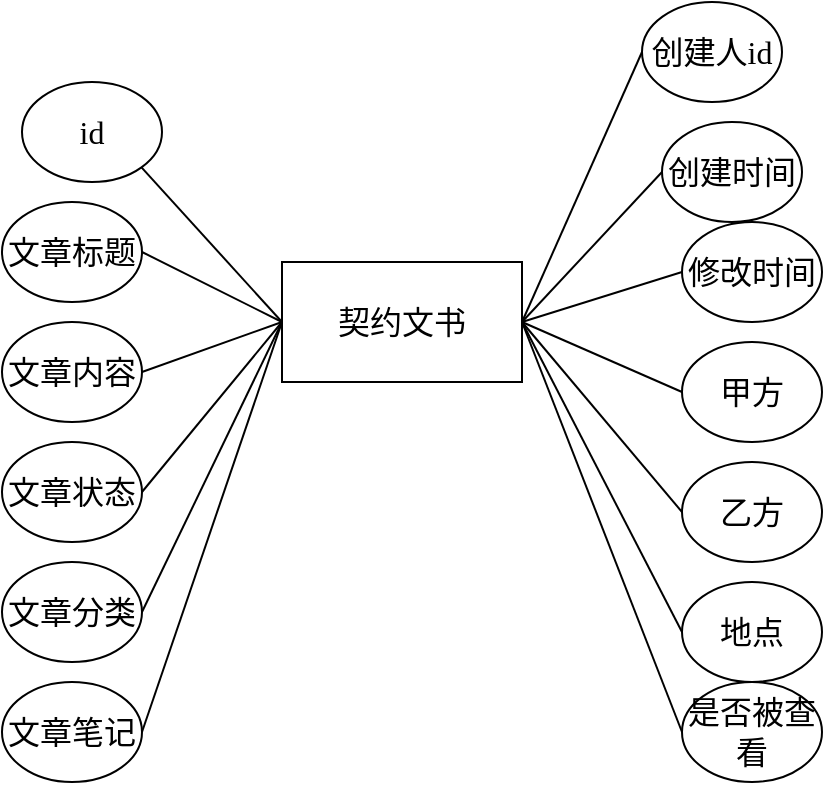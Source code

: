 <mxfile version="20.3.0" type="device"><diagram id="ANEDhfx6vUv0RvrjpfIy" name="第 1 页"><mxGraphModel dx="1038" dy="641" grid="1" gridSize="10" guides="1" tooltips="1" connect="1" arrows="1" fold="1" page="1" pageScale="1" pageWidth="827" pageHeight="1169" math="0" shadow="0"><root><mxCell id="0"/><mxCell id="1" parent="0"/><mxCell id="DxpBSBa2PeG1N0RkKX5l-1" value="契约文书" style="rounded=0;whiteSpace=wrap;html=1;fontFamily=Times New Roman;fontSize=16;" parent="1" vertex="1"><mxGeometry x="360" y="270" width="120" height="60" as="geometry"/></mxCell><mxCell id="DxpBSBa2PeG1N0RkKX5l-2" value="id" style="ellipse;whiteSpace=wrap;html=1;fontFamily=Times New Roman;fontSize=16;" parent="1" vertex="1"><mxGeometry x="230" y="180" width="70" height="50" as="geometry"/></mxCell><mxCell id="DxpBSBa2PeG1N0RkKX5l-3" value="文章标题" style="ellipse;whiteSpace=wrap;html=1;fontFamily=Times New Roman;fontSize=16;" parent="1" vertex="1"><mxGeometry x="220" y="240" width="70" height="50" as="geometry"/></mxCell><mxCell id="DxpBSBa2PeG1N0RkKX5l-4" value="文章内容" style="ellipse;whiteSpace=wrap;html=1;fontFamily=Times New Roman;fontSize=16;" parent="1" vertex="1"><mxGeometry x="220" y="300" width="70" height="50" as="geometry"/></mxCell><mxCell id="DxpBSBa2PeG1N0RkKX5l-5" value="修改时间" style="ellipse;whiteSpace=wrap;html=1;fontFamily=Times New Roman;fontSize=16;" parent="1" vertex="1"><mxGeometry x="560" y="250" width="70" height="50" as="geometry"/></mxCell><mxCell id="DxpBSBa2PeG1N0RkKX5l-6" value="创建时间" style="ellipse;whiteSpace=wrap;html=1;fontFamily=Times New Roman;fontSize=16;" parent="1" vertex="1"><mxGeometry x="550" y="200" width="70" height="50" as="geometry"/></mxCell><mxCell id="DxpBSBa2PeG1N0RkKX5l-7" value="创建人id" style="ellipse;whiteSpace=wrap;html=1;fontFamily=Times New Roman;fontSize=16;" parent="1" vertex="1"><mxGeometry x="540" y="140" width="70" height="50" as="geometry"/></mxCell><mxCell id="DxpBSBa2PeG1N0RkKX5l-8" value="" style="endArrow=none;html=1;rounded=0;exitX=0;exitY=0.5;exitDx=0;exitDy=0;entryX=1;entryY=0.5;entryDx=0;entryDy=0;fontFamily=Times New Roman;fontSize=16;" parent="1" source="DxpBSBa2PeG1N0RkKX5l-5" target="DxpBSBa2PeG1N0RkKX5l-1" edge="1"><mxGeometry width="50" height="50" relative="1" as="geometry"><mxPoint x="400" y="360" as="sourcePoint"/><mxPoint x="470" y="330" as="targetPoint"/></mxGeometry></mxCell><mxCell id="DxpBSBa2PeG1N0RkKX5l-9" value="" style="endArrow=none;html=1;rounded=0;exitX=0;exitY=0.5;exitDx=0;exitDy=0;entryX=1;entryY=0.5;entryDx=0;entryDy=0;fontFamily=Times New Roman;fontSize=16;" parent="1" source="DxpBSBa2PeG1N0RkKX5l-6" target="DxpBSBa2PeG1N0RkKX5l-1" edge="1"><mxGeometry width="50" height="50" relative="1" as="geometry"><mxPoint x="400" y="360" as="sourcePoint"/><mxPoint x="470" y="305" as="targetPoint"/></mxGeometry></mxCell><mxCell id="DxpBSBa2PeG1N0RkKX5l-10" value="" style="endArrow=none;html=1;rounded=0;exitX=0;exitY=0.5;exitDx=0;exitDy=0;fontFamily=Times New Roman;fontSize=16;" parent="1" source="DxpBSBa2PeG1N0RkKX5l-7" edge="1"><mxGeometry width="50" height="50" relative="1" as="geometry"><mxPoint x="400" y="360" as="sourcePoint"/><mxPoint x="480" y="300" as="targetPoint"/></mxGeometry></mxCell><mxCell id="DxpBSBa2PeG1N0RkKX5l-11" value="" style="endArrow=none;html=1;rounded=0;exitX=1;exitY=0.5;exitDx=0;exitDy=0;entryX=0;entryY=0.5;entryDx=0;entryDy=0;fontFamily=Times New Roman;fontSize=16;" parent="1" source="DxpBSBa2PeG1N0RkKX5l-4" target="DxpBSBa2PeG1N0RkKX5l-1" edge="1"><mxGeometry width="50" height="50" relative="1" as="geometry"><mxPoint x="300" y="350" as="sourcePoint"/><mxPoint x="350" y="330" as="targetPoint"/></mxGeometry></mxCell><mxCell id="DxpBSBa2PeG1N0RkKX5l-12" value="" style="endArrow=none;html=1;rounded=0;exitX=1;exitY=0.5;exitDx=0;exitDy=0;entryX=0;entryY=0.5;entryDx=0;entryDy=0;fontFamily=Times New Roman;fontSize=16;" parent="1" source="DxpBSBa2PeG1N0RkKX5l-3" target="DxpBSBa2PeG1N0RkKX5l-1" edge="1"><mxGeometry width="50" height="50" relative="1" as="geometry"><mxPoint x="400" y="360" as="sourcePoint"/><mxPoint x="360" y="300" as="targetPoint"/></mxGeometry></mxCell><mxCell id="DxpBSBa2PeG1N0RkKX5l-13" value="" style="endArrow=none;html=1;rounded=0;exitX=1;exitY=1;exitDx=0;exitDy=0;fontFamily=Times New Roman;fontSize=16;" parent="1" source="DxpBSBa2PeG1N0RkKX5l-2" edge="1"><mxGeometry width="50" height="50" relative="1" as="geometry"><mxPoint x="400" y="360" as="sourcePoint"/><mxPoint x="360" y="300" as="targetPoint"/></mxGeometry></mxCell><mxCell id="DxpBSBa2PeG1N0RkKX5l-14" value="文章状态" style="ellipse;whiteSpace=wrap;html=1;fontFamily=Times New Roman;fontSize=16;" parent="1" vertex="1"><mxGeometry x="220" y="360" width="70" height="50" as="geometry"/></mxCell><mxCell id="DxpBSBa2PeG1N0RkKX5l-15" value="" style="endArrow=none;html=1;rounded=0;exitX=1;exitY=0.5;exitDx=0;exitDy=0;entryX=0;entryY=0.5;entryDx=0;entryDy=0;fontFamily=Times New Roman;fontSize=16;" parent="1" source="DxpBSBa2PeG1N0RkKX5l-14" target="DxpBSBa2PeG1N0RkKX5l-1" edge="1"><mxGeometry width="50" height="50" relative="1" as="geometry"><mxPoint x="390" y="360" as="sourcePoint"/><mxPoint x="440" y="310" as="targetPoint"/></mxGeometry></mxCell><mxCell id="DxpBSBa2PeG1N0RkKX5l-16" value="文章分类" style="ellipse;whiteSpace=wrap;html=1;fontFamily=Times New Roman;fontSize=16;" parent="1" vertex="1"><mxGeometry x="220" y="420" width="70" height="50" as="geometry"/></mxCell><mxCell id="DxpBSBa2PeG1N0RkKX5l-17" value="" style="endArrow=none;html=1;rounded=0;exitX=1;exitY=0.5;exitDx=0;exitDy=0;fontFamily=Times New Roman;fontSize=16;" parent="1" source="DxpBSBa2PeG1N0RkKX5l-16" edge="1"><mxGeometry width="50" height="50" relative="1" as="geometry"><mxPoint x="390" y="360" as="sourcePoint"/><mxPoint x="360" y="300" as="targetPoint"/></mxGeometry></mxCell><mxCell id="DxpBSBa2PeG1N0RkKX5l-18" value="甲方" style="ellipse;whiteSpace=wrap;html=1;fontFamily=Times New Roman;fontSize=16;" parent="1" vertex="1"><mxGeometry x="560" y="310" width="70" height="50" as="geometry"/></mxCell><mxCell id="DxpBSBa2PeG1N0RkKX5l-19" value="乙方" style="ellipse;whiteSpace=wrap;html=1;fontFamily=Times New Roman;fontSize=16;" parent="1" vertex="1"><mxGeometry x="560" y="370" width="70" height="50" as="geometry"/></mxCell><mxCell id="DxpBSBa2PeG1N0RkKX5l-20" value="地点" style="ellipse;whiteSpace=wrap;html=1;fontFamily=Times New Roman;fontSize=16;" parent="1" vertex="1"><mxGeometry x="560" y="430" width="70" height="50" as="geometry"/></mxCell><mxCell id="DxpBSBa2PeG1N0RkKX5l-21" value="文章笔记" style="ellipse;whiteSpace=wrap;html=1;fontFamily=Times New Roman;fontSize=16;" parent="1" vertex="1"><mxGeometry x="220" y="480" width="70" height="50" as="geometry"/></mxCell><mxCell id="DxpBSBa2PeG1N0RkKX5l-22" value="是否被查看" style="ellipse;whiteSpace=wrap;html=1;fontFamily=Times New Roman;fontSize=16;" parent="1" vertex="1"><mxGeometry x="560" y="480" width="70" height="50" as="geometry"/></mxCell><mxCell id="DxpBSBa2PeG1N0RkKX5l-23" value="" style="endArrow=none;html=1;rounded=0;exitX=0;exitY=0.5;exitDx=0;exitDy=0;fontFamily=Times New Roman;fontSize=16;" parent="1" source="DxpBSBa2PeG1N0RkKX5l-18" edge="1"><mxGeometry width="50" height="50" relative="1" as="geometry"><mxPoint x="390" y="360" as="sourcePoint"/><mxPoint x="480" y="300" as="targetPoint"/></mxGeometry></mxCell><mxCell id="DxpBSBa2PeG1N0RkKX5l-24" value="" style="endArrow=none;html=1;rounded=0;exitX=0;exitY=0.5;exitDx=0;exitDy=0;fontFamily=Times New Roman;fontSize=16;" parent="1" source="DxpBSBa2PeG1N0RkKX5l-19" edge="1"><mxGeometry width="50" height="50" relative="1" as="geometry"><mxPoint x="390" y="360" as="sourcePoint"/><mxPoint x="480" y="300" as="targetPoint"/></mxGeometry></mxCell><mxCell id="DxpBSBa2PeG1N0RkKX5l-25" value="" style="endArrow=none;html=1;rounded=0;exitX=0;exitY=0.5;exitDx=0;exitDy=0;fontFamily=Times New Roman;fontSize=16;" parent="1" source="DxpBSBa2PeG1N0RkKX5l-20" edge="1"><mxGeometry width="50" height="50" relative="1" as="geometry"><mxPoint x="390" y="360" as="sourcePoint"/><mxPoint x="480" y="300" as="targetPoint"/></mxGeometry></mxCell><mxCell id="DxpBSBa2PeG1N0RkKX5l-26" value="" style="endArrow=none;html=1;rounded=0;exitX=0;exitY=0.5;exitDx=0;exitDy=0;fontFamily=Times New Roman;fontSize=16;" parent="1" source="DxpBSBa2PeG1N0RkKX5l-22" edge="1"><mxGeometry width="50" height="50" relative="1" as="geometry"><mxPoint x="390" y="360" as="sourcePoint"/><mxPoint x="480" y="300" as="targetPoint"/></mxGeometry></mxCell><mxCell id="DxpBSBa2PeG1N0RkKX5l-27" value="" style="endArrow=none;html=1;rounded=0;exitX=1;exitY=0.5;exitDx=0;exitDy=0;entryX=0;entryY=0.5;entryDx=0;entryDy=0;fontFamily=Times New Roman;fontSize=16;" parent="1" source="DxpBSBa2PeG1N0RkKX5l-21" target="DxpBSBa2PeG1N0RkKX5l-1" edge="1"><mxGeometry width="50" height="50" relative="1" as="geometry"><mxPoint x="390" y="360" as="sourcePoint"/><mxPoint x="440" y="310" as="targetPoint"/></mxGeometry></mxCell></root></mxGraphModel></diagram></mxfile>